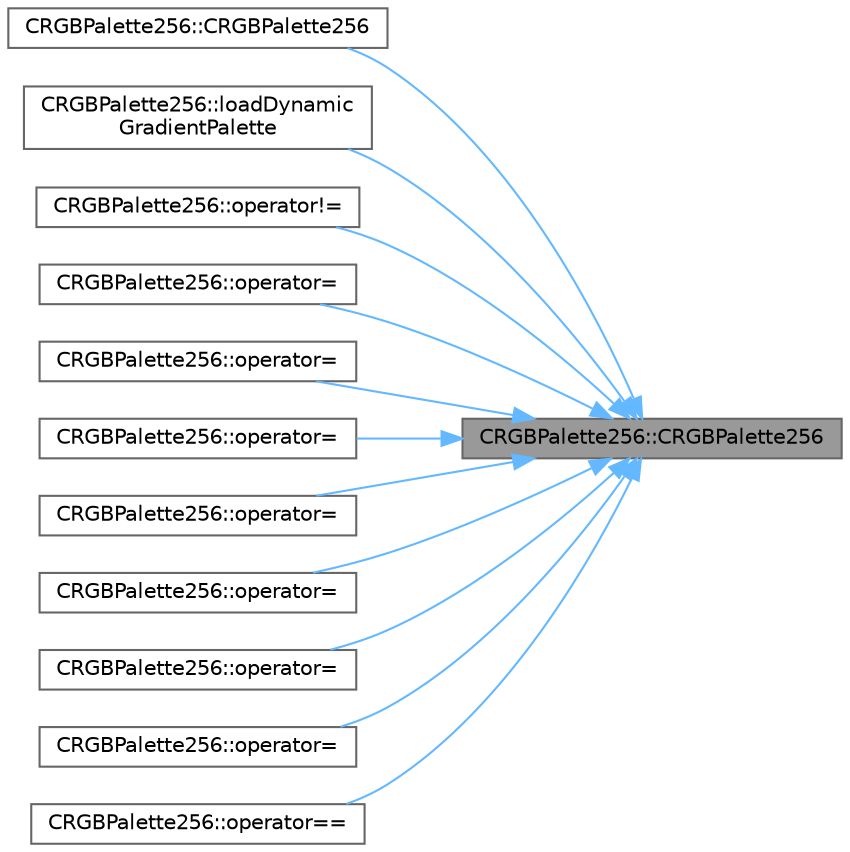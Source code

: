 digraph "CRGBPalette256::CRGBPalette256"
{
 // LATEX_PDF_SIZE
  bgcolor="transparent";
  edge [fontname=Helvetica,fontsize=10,labelfontname=Helvetica,labelfontsize=10];
  node [fontname=Helvetica,fontsize=10,shape=box,height=0.2,width=0.4];
  rankdir="RL";
  Node1 [id="Node000001",label="CRGBPalette256::CRGBPalette256",height=0.2,width=0.4,color="gray40", fillcolor="grey60", style="filled", fontcolor="black",tooltip="Default constructor."];
  Node1 -> Node2 [id="edge1_Node000001_Node000002",dir="back",color="steelblue1",style="solid",tooltip=" "];
  Node2 [id="Node000002",label="CRGBPalette256::CRGBPalette256",height=0.2,width=0.4,color="grey40", fillcolor="white", style="filled",URL="$de/d34/class_c_r_g_b_palette256_a98f69fbb4046243df90aa0e77aa0a9b9.html#a98f69fbb4046243df90aa0e77aa0a9b9",tooltip="Copy constructor."];
  Node1 -> Node3 [id="edge2_Node000001_Node000003",dir="back",color="steelblue1",style="solid",tooltip=" "];
  Node3 [id="Node000003",label="CRGBPalette256::loadDynamic\lGradientPalette",height=0.2,width=0.4,color="grey40", fillcolor="white", style="filled",URL="$de/d34/class_c_r_g_b_palette256_a658a6f36851deab3fdfb146dd86e894d.html#a658a6f36851deab3fdfb146dd86e894d",tooltip="Creates a palette from a gradient palette in dynamic (heap) memory."];
  Node1 -> Node4 [id="edge3_Node000001_Node000004",dir="back",color="steelblue1",style="solid",tooltip=" "];
  Node4 [id="Node000004",label="CRGBPalette256::operator!=",height=0.2,width=0.4,color="grey40", fillcolor="white", style="filled",URL="$de/d34/class_c_r_g_b_palette256_a378bd5a02931087ed4718a26800b123d.html#a378bd5a02931087ed4718a26800b123d",tooltip="Check if two palettes do not have the same color entries."];
  Node1 -> Node5 [id="edge4_Node000001_Node000005",dir="back",color="steelblue1",style="solid",tooltip=" "];
  Node5 [id="Node000005",label="CRGBPalette256::operator=",height=0.2,width=0.4,color="grey40", fillcolor="white", style="filled",URL="$de/d34/class_c_r_g_b_palette256_a2e453c61a6f7fbb4299f9cbd3371012f.html#a2e453c61a6f7fbb4299f9cbd3371012f",tooltip="Create palette from array of CHSV colors."];
  Node1 -> Node6 [id="edge5_Node000001_Node000006",dir="back",color="steelblue1",style="solid",tooltip=" "];
  Node6 [id="Node000006",label="CRGBPalette256::operator=",height=0.2,width=0.4,color="grey40", fillcolor="white", style="filled",URL="$de/d34/class_c_r_g_b_palette256_a9e93297d6b0a9eb91feb6849967299a7.html#a9e93297d6b0a9eb91feb6849967299a7",tooltip="Copy constructor."];
  Node1 -> Node7 [id="edge6_Node000001_Node000007",dir="back",color="steelblue1",style="solid",tooltip=" "];
  Node7 [id="Node000007",label="CRGBPalette256::operator=",height=0.2,width=0.4,color="grey40", fillcolor="white", style="filled",URL="$de/d34/class_c_r_g_b_palette256_adeb6e7224f9ef5f75ec8dc69cee07c45.html#adeb6e7224f9ef5f75ec8dc69cee07c45",tooltip="Create palette from array of CRGB colors."];
  Node1 -> Node8 [id="edge7_Node000001_Node000008",dir="back",color="steelblue1",style="solid",tooltip=" "];
  Node8 [id="Node000008",label="CRGBPalette256::operator=",height=0.2,width=0.4,color="grey40", fillcolor="white", style="filled",URL="$de/d34/class_c_r_g_b_palette256_a7d40d64cf260798c5e6ccc0d267081e8.html#a7d40d64cf260798c5e6ccc0d267081e8",tooltip="Create upscaled palette from 16-entry palette."];
  Node1 -> Node9 [id="edge8_Node000001_Node000009",dir="back",color="steelblue1",style="solid",tooltip=" "];
  Node9 [id="Node000009",label="CRGBPalette256::operator=",height=0.2,width=0.4,color="grey40", fillcolor="white", style="filled",URL="$de/d34/class_c_r_g_b_palette256_a72ed3a8ce7a4def889d65c5a0a29c892.html#a72ed3a8ce7a4def889d65c5a0a29c892",tooltip="Copy constructor."];
  Node1 -> Node10 [id="edge9_Node000001_Node000010",dir="back",color="steelblue1",style="solid",tooltip=" "];
  Node10 [id="Node000010",label="CRGBPalette256::operator=",height=0.2,width=0.4,color="grey40", fillcolor="white", style="filled",URL="$de/d34/class_c_r_g_b_palette256_ae9d7fc601980e42b253fc12c52a5fbfa.html#ae9d7fc601980e42b253fc12c52a5fbfa",tooltip="Create palette from palette stored in PROGMEM."];
  Node1 -> Node11 [id="edge10_Node000001_Node000011",dir="back",color="steelblue1",style="solid",tooltip=" "];
  Node11 [id="Node000011",label="CRGBPalette256::operator=",height=0.2,width=0.4,color="grey40", fillcolor="white", style="filled",URL="$de/d34/class_c_r_g_b_palette256_a70d75ac70f3f6754434e560819a5f93a.html#a70d75ac70f3f6754434e560819a5f93a",tooltip="Creates a palette from a gradient palette in PROGMEM."];
  Node1 -> Node12 [id="edge11_Node000001_Node000012",dir="back",color="steelblue1",style="solid",tooltip=" "];
  Node12 [id="Node000012",label="CRGBPalette256::operator==",height=0.2,width=0.4,color="grey40", fillcolor="white", style="filled",URL="$de/d34/class_c_r_g_b_palette256_abeea623bb49532a6041a6cc0d19d0d36.html#abeea623bb49532a6041a6cc0d19d0d36",tooltip="Check if two palettes have the same color entries."];
}
